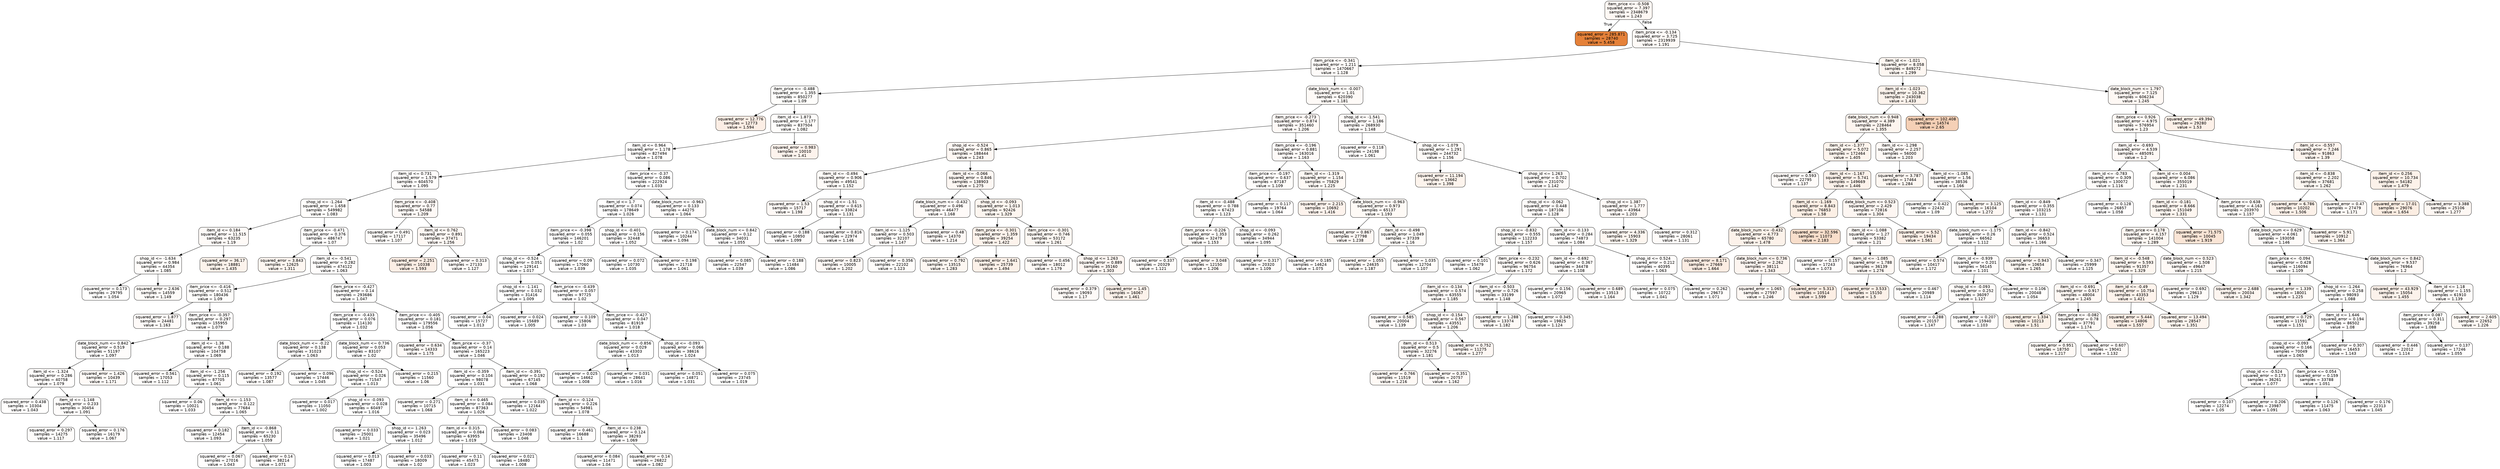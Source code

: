 digraph Tree {
node [shape=box, style="filled, rounded", color="black", fontname="helvetica"] ;
edge [fontname="helvetica"] ;
0 [label="item_price <= -0.508\nsquared_error = 7.397\nsamples = 2348679\nvalue = 1.243", fillcolor="#fef8f4"] ;
1 [label="squared_error = 285.871\nsamples = 28740\nvalue = 5.458", fillcolor="#e58139"] ;
0 -> 1 [labeldistance=2.5, labelangle=45, headlabel="True"] ;
2 [label="item_price <= -0.134\nsquared_error = 3.725\nsamples = 2319939\nvalue = 1.191", fillcolor="#fefaf7"] ;
0 -> 2 [labeldistance=2.5, labelangle=-45, headlabel="False"] ;
3 [label="item_price <= -0.341\nsquared_error = 1.211\nsamples = 1470667\nvalue = 1.128", fillcolor="#fefbf9"] ;
2 -> 3 ;
4 [label="item_price <= -0.488\nsquared_error = 1.355\nsamples = 850277\nvalue = 1.09", fillcolor="#fefdfb"] ;
3 -> 4 ;
5 [label="squared_error = 12.776\nsamples = 12773\nvalue = 1.594", fillcolor="#fceee5"] ;
4 -> 5 ;
6 [label="item_id <= 1.873\nsquared_error = 1.177\nsamples = 837504\nvalue = 1.082", fillcolor="#fffdfb"] ;
4 -> 6 ;
7 [label="item_id <= 0.964\nsquared_error = 1.178\nsamples = 827494\nvalue = 1.078", fillcolor="#fffdfc"] ;
6 -> 7 ;
8 [label="item_id <= 0.731\nsquared_error = 1.579\nsamples = 604570\nvalue = 1.095", fillcolor="#fefcfb"] ;
7 -> 8 ;
9 [label="shop_id <= -1.264\nsquared_error = 1.658\nsamples = 549982\nvalue = 1.083", fillcolor="#fffdfb"] ;
8 -> 9 ;
10 [label="item_id <= 0.184\nsquared_error = 11.515\nsamples = 63235\nvalue = 1.19", fillcolor="#fefaf7"] ;
9 -> 10 ;
11 [label="shop_id <= -1.634\nsquared_error = 0.984\nsamples = 44354\nvalue = 1.085", fillcolor="#fffdfb"] ;
10 -> 11 ;
12 [label="squared_error = 0.173\nsamples = 29795\nvalue = 1.054", fillcolor="#fffefd"] ;
11 -> 12 ;
13 [label="squared_error = 2.636\nsamples = 14559\nvalue = 1.149", fillcolor="#fefbf8"] ;
11 -> 13 ;
14 [label="squared_error = 36.17\nsamples = 18881\nvalue = 1.435", fillcolor="#fcf3ec"] ;
10 -> 14 ;
15 [label="item_price <= -0.471\nsquared_error = 0.376\nsamples = 486747\nvalue = 1.07", fillcolor="#fffdfc"] ;
9 -> 15 ;
16 [label="squared_error = 3.843\nsamples = 12625\nvalue = 1.311", fillcolor="#fdf6f1"] ;
15 -> 16 ;
17 [label="item_id <= -0.541\nsquared_error = 0.282\nsamples = 474122\nvalue = 1.063", fillcolor="#fffdfc"] ;
15 -> 17 ;
18 [label="item_price <= -0.416\nsquared_error = 0.512\nsamples = 180436\nvalue = 1.09", fillcolor="#fefdfb"] ;
17 -> 18 ;
19 [label="squared_error = 1.877\nsamples = 24481\nvalue = 1.163", fillcolor="#fefaf8"] ;
18 -> 19 ;
20 [label="item_price <= -0.357\nsquared_error = 0.297\nsamples = 155955\nvalue = 1.079", fillcolor="#fffdfc"] ;
18 -> 20 ;
21 [label="date_block_num <= 0.842\nsquared_error = 0.519\nsamples = 51197\nvalue = 1.097", fillcolor="#fefcfb"] ;
20 -> 21 ;
22 [label="item_id <= -1.324\nsquared_error = 0.286\nsamples = 40758\nvalue = 1.079", fillcolor="#fffdfc"] ;
21 -> 22 ;
23 [label="squared_error = 0.438\nsamples = 10304\nvalue = 1.043", fillcolor="#fffefd"] ;
22 -> 23 ;
24 [label="item_id <= -1.148\nsquared_error = 0.233\nsamples = 30454\nvalue = 1.091", fillcolor="#fefcfb"] ;
22 -> 24 ;
25 [label="squared_error = 0.297\nsamples = 14275\nvalue = 1.117", fillcolor="#fefcfa"] ;
24 -> 25 ;
26 [label="squared_error = 0.176\nsamples = 16179\nvalue = 1.067", fillcolor="#fffdfc"] ;
24 -> 26 ;
27 [label="squared_error = 1.426\nsamples = 10439\nvalue = 1.171", fillcolor="#fefaf7"] ;
21 -> 27 ;
28 [label="item_id <= -1.36\nsquared_error = 0.188\nsamples = 104758\nvalue = 1.069", fillcolor="#fffdfc"] ;
20 -> 28 ;
29 [label="squared_error = 0.561\nsamples = 17053\nvalue = 1.112", fillcolor="#fefcfa"] ;
28 -> 29 ;
30 [label="item_id <= -1.256\nsquared_error = 0.115\nsamples = 87705\nvalue = 1.061", fillcolor="#fffdfc"] ;
28 -> 30 ;
31 [label="squared_error = 0.06\nsamples = 10021\nvalue = 1.033", fillcolor="#fffefe"] ;
30 -> 31 ;
32 [label="item_id <= -1.153\nsquared_error = 0.122\nsamples = 77684\nvalue = 1.065", fillcolor="#fffdfc"] ;
30 -> 32 ;
33 [label="squared_error = 0.182\nsamples = 12454\nvalue = 1.093", fillcolor="#fefcfb"] ;
32 -> 33 ;
34 [label="item_id <= -0.868\nsquared_error = 0.11\nsamples = 65230\nvalue = 1.059", fillcolor="#fffdfc"] ;
32 -> 34 ;
35 [label="squared_error = 0.067\nsamples = 27016\nvalue = 1.043", fillcolor="#fffefd"] ;
34 -> 35 ;
36 [label="squared_error = 0.14\nsamples = 38214\nvalue = 1.071", fillcolor="#fffdfc"] ;
34 -> 36 ;
37 [label="item_price <= -0.427\nsquared_error = 0.14\nsamples = 293686\nvalue = 1.047", fillcolor="#fffefd"] ;
17 -> 37 ;
38 [label="item_price <= -0.433\nsquared_error = 0.076\nsamples = 114130\nvalue = 1.032", fillcolor="#fffefe"] ;
37 -> 38 ;
39 [label="date_block_num <= -0.22\nsquared_error = 0.138\nsamples = 31023\nvalue = 1.063", fillcolor="#fffdfc"] ;
38 -> 39 ;
40 [label="squared_error = 0.192\nsamples = 13577\nvalue = 1.087", fillcolor="#fffdfb"] ;
39 -> 40 ;
41 [label="squared_error = 0.096\nsamples = 17446\nvalue = 1.045", fillcolor="#fffefd"] ;
39 -> 41 ;
42 [label="date_block_num <= 0.736\nsquared_error = 0.053\nsamples = 83107\nvalue = 1.02", fillcolor="#fffefe"] ;
38 -> 42 ;
43 [label="shop_id <= -0.524\nsquared_error = 0.026\nsamples = 71547\nvalue = 1.013", fillcolor="#fffffe"] ;
42 -> 43 ;
44 [label="squared_error = 0.017\nsamples = 11050\nvalue = 1.002", fillcolor="#ffffff"] ;
43 -> 44 ;
45 [label="shop_id <= -0.093\nsquared_error = 0.028\nsamples = 60497\nvalue = 1.016", fillcolor="#fffffe"] ;
43 -> 45 ;
46 [label="squared_error = 0.033\nsamples = 25001\nvalue = 1.021", fillcolor="#fffefe"] ;
45 -> 46 ;
47 [label="shop_id <= 1.263\nsquared_error = 0.023\nsamples = 35496\nvalue = 1.012", fillcolor="#ffffff"] ;
45 -> 47 ;
48 [label="squared_error = 0.013\nsamples = 17487\nvalue = 1.003", fillcolor="#ffffff"] ;
47 -> 48 ;
49 [label="squared_error = 0.033\nsamples = 18009\nvalue = 1.02", fillcolor="#fffefe"] ;
47 -> 49 ;
50 [label="squared_error = 0.215\nsamples = 11560\nvalue = 1.06", fillcolor="#fffdfc"] ;
42 -> 50 ;
51 [label="item_price <= -0.405\nsquared_error = 0.181\nsamples = 179556\nvalue = 1.056", fillcolor="#fffdfd"] ;
37 -> 51 ;
52 [label="squared_error = 0.634\nsamples = 14333\nvalue = 1.175", fillcolor="#fefaf7"] ;
51 -> 52 ;
53 [label="item_price <= -0.37\nsquared_error = 0.14\nsamples = 165223\nvalue = 1.046", fillcolor="#fffefd"] ;
51 -> 53 ;
54 [label="item_id <= -0.359\nsquared_error = 0.104\nsamples = 98078\nvalue = 1.031", fillcolor="#fffefe"] ;
53 -> 54 ;
55 [label="squared_error = 0.271\nsamples = 10715\nvalue = 1.068", fillcolor="#fffdfc"] ;
54 -> 55 ;
56 [label="item_id <= 0.465\nsquared_error = 0.084\nsamples = 87363\nvalue = 1.026", fillcolor="#fffefe"] ;
54 -> 56 ;
57 [label="item_id <= 0.315\nsquared_error = 0.084\nsamples = 63955\nvalue = 1.019", fillcolor="#fffffe"] ;
56 -> 57 ;
58 [label="squared_error = 0.11\nsamples = 45475\nvalue = 1.023", fillcolor="#fffefe"] ;
57 -> 58 ;
59 [label="squared_error = 0.021\nsamples = 18480\nvalue = 1.008", fillcolor="#ffffff"] ;
57 -> 59 ;
60 [label="squared_error = 0.083\nsamples = 23408\nvalue = 1.046", fillcolor="#fffefd"] ;
56 -> 60 ;
61 [label="item_id <= -0.391\nsquared_error = 0.192\nsamples = 67145\nvalue = 1.068", fillcolor="#fffdfc"] ;
53 -> 61 ;
62 [label="squared_error = 0.035\nsamples = 12164\nvalue = 1.022", fillcolor="#fffefe"] ;
61 -> 62 ;
63 [label="item_id <= -0.124\nsquared_error = 0.226\nsamples = 54981\nvalue = 1.078", fillcolor="#fffdfc"] ;
61 -> 63 ;
64 [label="squared_error = 0.461\nsamples = 16688\nvalue = 1.1", fillcolor="#fefcfb"] ;
63 -> 64 ;
65 [label="item_id <= 0.238\nsquared_error = 0.124\nsamples = 38293\nvalue = 1.069", fillcolor="#fffdfc"] ;
63 -> 65 ;
66 [label="squared_error = 0.084\nsamples = 11471\nvalue = 1.04", fillcolor="#fffefd"] ;
65 -> 66 ;
67 [label="squared_error = 0.14\nsamples = 26822\nvalue = 1.082", fillcolor="#fffdfb"] ;
65 -> 67 ;
68 [label="item_price <= -0.408\nsquared_error = 0.77\nsamples = 54588\nvalue = 1.209", fillcolor="#fef9f6"] ;
8 -> 68 ;
69 [label="squared_error = 0.491\nsamples = 17117\nvalue = 1.107", fillcolor="#fefcfa"] ;
68 -> 69 ;
70 [label="item_id <= 0.762\nsquared_error = 0.891\nsamples = 37471\nvalue = 1.256", fillcolor="#fef8f4"] ;
68 -> 70 ;
71 [label="squared_error = 2.251\nsamples = 10338\nvalue = 1.593", fillcolor="#fceee5"] ;
70 -> 71 ;
72 [label="squared_error = 0.313\nsamples = 27133\nvalue = 1.127", fillcolor="#fefbf9"] ;
70 -> 72 ;
73 [label="item_price <= -0.37\nsquared_error = 0.086\nsamples = 222924\nvalue = 1.033", fillcolor="#fffefe"] ;
7 -> 73 ;
74 [label="item_id <= 1.7\nsquared_error = 0.074\nsamples = 178649\nvalue = 1.026", fillcolor="#fffefe"] ;
73 -> 74 ;
75 [label="item_price <= -0.398\nsquared_error = 0.055\nsamples = 146201\nvalue = 1.02", fillcolor="#fffefe"] ;
74 -> 75 ;
76 [label="shop_id <= -0.524\nsquared_error = 0.051\nsamples = 129141\nvalue = 1.017", fillcolor="#fffffe"] ;
75 -> 76 ;
77 [label="shop_id <= -1.141\nsquared_error = 0.032\nsamples = 31416\nvalue = 1.009", fillcolor="#ffffff"] ;
76 -> 77 ;
78 [label="squared_error = 0.04\nsamples = 15727\nvalue = 1.013", fillcolor="#ffffff"] ;
77 -> 78 ;
79 [label="squared_error = 0.024\nsamples = 15689\nvalue = 1.005", fillcolor="#ffffff"] ;
77 -> 79 ;
80 [label="item_price <= -0.439\nsquared_error = 0.057\nsamples = 97725\nvalue = 1.02", fillcolor="#fffefe"] ;
76 -> 80 ;
81 [label="squared_error = 0.109\nsamples = 15806\nvalue = 1.03", fillcolor="#fffefe"] ;
80 -> 81 ;
82 [label="item_price <= -0.427\nsquared_error = 0.047\nsamples = 81919\nvalue = 1.018", fillcolor="#fffffe"] ;
80 -> 82 ;
83 [label="date_block_num <= -0.856\nsquared_error = 0.029\nsamples = 43303\nvalue = 1.013", fillcolor="#fffffe"] ;
82 -> 83 ;
84 [label="squared_error = 0.025\nsamples = 14662\nvalue = 1.008", fillcolor="#ffffff"] ;
83 -> 84 ;
85 [label="squared_error = 0.031\nsamples = 28641\nvalue = 1.016", fillcolor="#fffffe"] ;
83 -> 85 ;
86 [label="shop_id <= -0.093\nsquared_error = 0.066\nsamples = 38616\nvalue = 1.024", fillcolor="#fffefe"] ;
82 -> 86 ;
87 [label="squared_error = 0.051\nsamples = 14871\nvalue = 1.031", fillcolor="#fffefe"] ;
86 -> 87 ;
88 [label="squared_error = 0.075\nsamples = 23745\nvalue = 1.019", fillcolor="#fffffe"] ;
86 -> 88 ;
89 [label="squared_error = 0.09\nsamples = 17060\nvalue = 1.039", fillcolor="#fffefd"] ;
75 -> 89 ;
90 [label="shop_id <= -0.401\nsquared_error = 0.156\nsamples = 32448\nvalue = 1.052", fillcolor="#fffefd"] ;
74 -> 90 ;
91 [label="squared_error = 0.072\nsamples = 10730\nvalue = 1.035", fillcolor="#fffefe"] ;
90 -> 91 ;
92 [label="squared_error = 0.198\nsamples = 21718\nvalue = 1.061", fillcolor="#fffdfc"] ;
90 -> 92 ;
93 [label="date_block_num <= -0.963\nsquared_error = 0.133\nsamples = 44275\nvalue = 1.064", fillcolor="#fffdfc"] ;
73 -> 93 ;
94 [label="squared_error = 0.174\nsamples = 10244\nvalue = 1.094", fillcolor="#fefcfb"] ;
93 -> 94 ;
95 [label="date_block_num <= 0.842\nsquared_error = 0.12\nsamples = 34031\nvalue = 1.055", fillcolor="#fffdfd"] ;
93 -> 95 ;
96 [label="squared_error = 0.085\nsamples = 22547\nvalue = 1.039", fillcolor="#fffefd"] ;
95 -> 96 ;
97 [label="squared_error = 0.188\nsamples = 11484\nvalue = 1.086", fillcolor="#fffdfb"] ;
95 -> 97 ;
98 [label="squared_error = 0.983\nsamples = 10010\nvalue = 1.41", fillcolor="#fdf3ed"] ;
6 -> 98 ;
99 [label="date_block_num <= -0.007\nsquared_error = 1.01\nsamples = 620390\nvalue = 1.181", fillcolor="#fefaf7"] ;
3 -> 99 ;
100 [label="item_price <= -0.273\nsquared_error = 0.874\nsamples = 351460\nvalue = 1.206", fillcolor="#fef9f6"] ;
99 -> 100 ;
101 [label="shop_id <= -0.524\nsquared_error = 0.865\nsamples = 188444\nvalue = 1.243", fillcolor="#fef8f4"] ;
100 -> 101 ;
102 [label="item_id <= -0.494\nsquared_error = 0.906\nsamples = 49541\nvalue = 1.152", fillcolor="#fefbf8"] ;
101 -> 102 ;
103 [label="squared_error = 1.53\nsamples = 15717\nvalue = 1.198", fillcolor="#fef9f6"] ;
102 -> 103 ;
104 [label="shop_id <= -1.51\nsquared_error = 0.615\nsamples = 33824\nvalue = 1.131", fillcolor="#fefbf9"] ;
102 -> 104 ;
105 [label="squared_error = 0.188\nsamples = 10850\nvalue = 1.099", fillcolor="#fefcfb"] ;
104 -> 105 ;
106 [label="squared_error = 0.816\nsamples = 22974\nvalue = 1.146", fillcolor="#fefbf9"] ;
104 -> 106 ;
107 [label="item_id <= -0.066\nsquared_error = 0.846\nsamples = 138903\nvalue = 1.275", fillcolor="#fdf7f3"] ;
101 -> 107 ;
108 [label="date_block_num <= -0.432\nsquared_error = 0.496\nsamples = 46477\nvalue = 1.168", fillcolor="#fefaf8"] ;
107 -> 108 ;
109 [label="item_id <= -1.125\nsquared_error = 0.503\nsamples = 32107\nvalue = 1.147", fillcolor="#fefbf9"] ;
108 -> 109 ;
110 [label="squared_error = 0.823\nsamples = 10005\nvalue = 1.202", fillcolor="#fef9f6"] ;
109 -> 110 ;
111 [label="squared_error = 0.356\nsamples = 22102\nvalue = 1.123", fillcolor="#fefcfa"] ;
109 -> 111 ;
112 [label="squared_error = 0.48\nsamples = 14370\nvalue = 1.214", fillcolor="#fef9f6"] ;
108 -> 112 ;
113 [label="shop_id <= -0.093\nsquared_error = 1.013\nsamples = 92426\nvalue = 1.329", fillcolor="#fdf6f0"] ;
107 -> 113 ;
114 [label="item_price <= -0.301\nsquared_error = 1.359\nsamples = 39254\nvalue = 1.422", fillcolor="#fdf3ec"] ;
113 -> 114 ;
115 [label="squared_error = 0.792\nsamples = 13515\nvalue = 1.283", fillcolor="#fdf7f2"] ;
114 -> 115 ;
116 [label="squared_error = 1.641\nsamples = 25739\nvalue = 1.494", fillcolor="#fcf1e9"] ;
114 -> 116 ;
117 [label="item_price <= -0.301\nsquared_error = 0.746\nsamples = 53172\nvalue = 1.261", fillcolor="#fdf8f3"] ;
113 -> 117 ;
118 [label="squared_error = 0.456\nsamples = 18012\nvalue = 1.179", fillcolor="#fefaf7"] ;
117 -> 118 ;
119 [label="shop_id <= 1.263\nsquared_error = 0.889\nsamples = 35160\nvalue = 1.303", fillcolor="#fdf6f2"] ;
117 -> 119 ;
120 [label="squared_error = 0.379\nsamples = 19093\nvalue = 1.17", fillcolor="#fefaf8"] ;
119 -> 120 ;
121 [label="squared_error = 1.45\nsamples = 16067\nvalue = 1.461", fillcolor="#fcf2eb"] ;
119 -> 121 ;
122 [label="item_price <= -0.196\nsquared_error = 0.881\nsamples = 163016\nvalue = 1.163", fillcolor="#fefaf8"] ;
100 -> 122 ;
123 [label="item_price <= -0.197\nsquared_error = 0.637\nsamples = 87187\nvalue = 1.109", fillcolor="#fefcfa"] ;
122 -> 123 ;
124 [label="item_id <= -0.488\nsquared_error = 0.788\nsamples = 67423\nvalue = 1.123", fillcolor="#fefcfa"] ;
123 -> 124 ;
125 [label="item_price <= -0.226\nsquared_error = 1.353\nsamples = 32479\nvalue = 1.153", fillcolor="#fefbf8"] ;
124 -> 125 ;
126 [label="squared_error = 0.337\nsamples = 20329\nvalue = 1.121", fillcolor="#fefcfa"] ;
125 -> 126 ;
127 [label="squared_error = 3.048\nsamples = 12150\nvalue = 1.206", fillcolor="#fef9f6"] ;
125 -> 127 ;
128 [label="shop_id <= -0.093\nsquared_error = 0.262\nsamples = 34944\nvalue = 1.095", fillcolor="#fefcfb"] ;
124 -> 128 ;
129 [label="squared_error = 0.317\nsamples = 20320\nvalue = 1.109", fillcolor="#fefcfa"] ;
128 -> 129 ;
130 [label="squared_error = 0.185\nsamples = 14624\nvalue = 1.075", fillcolor="#fffdfc"] ;
128 -> 130 ;
131 [label="squared_error = 0.117\nsamples = 19764\nvalue = 1.064", fillcolor="#fffdfc"] ;
123 -> 131 ;
132 [label="item_id <= -1.319\nsquared_error = 1.154\nsamples = 75829\nvalue = 1.225", fillcolor="#fef9f5"] ;
122 -> 132 ;
133 [label="squared_error = 2.215\nsamples = 10692\nvalue = 1.416", fillcolor="#fdf3ed"] ;
132 -> 133 ;
134 [label="date_block_num <= -0.963\nsquared_error = 0.973\nsamples = 65137\nvalue = 1.193", fillcolor="#fefaf6"] ;
132 -> 134 ;
135 [label="squared_error = 0.867\nsamples = 27798\nvalue = 1.238", fillcolor="#fef8f4"] ;
134 -> 135 ;
136 [label="item_id <= -0.498\nsquared_error = 1.049\nsamples = 37339\nvalue = 1.16", fillcolor="#fefbf8"] ;
134 -> 136 ;
137 [label="squared_error = 1.055\nsamples = 24635\nvalue = 1.187", fillcolor="#fefaf7"] ;
136 -> 137 ;
138 [label="squared_error = 1.035\nsamples = 12704\nvalue = 1.107", fillcolor="#fefcfa"] ;
136 -> 138 ;
139 [label="shop_id <= -1.541\nsquared_error = 1.186\nsamples = 268930\nvalue = 1.148", fillcolor="#fefbf9"] ;
99 -> 139 ;
140 [label="squared_error = 0.118\nsamples = 24198\nvalue = 1.061", fillcolor="#fffdfc"] ;
139 -> 140 ;
141 [label="shop_id <= -1.079\nsquared_error = 1.291\nsamples = 244732\nvalue = 1.156", fillcolor="#fefbf8"] ;
139 -> 141 ;
142 [label="squared_error = 11.194\nsamples = 13662\nvalue = 1.398", fillcolor="#fdf4ed"] ;
141 -> 142 ;
143 [label="shop_id <= 1.263\nsquared_error = 0.702\nsamples = 231070\nvalue = 1.142", fillcolor="#fefbf9"] ;
141 -> 143 ;
144 [label="shop_id <= -0.062\nsquared_error = 0.448\nsamples = 187106\nvalue = 1.128", fillcolor="#fefbf9"] ;
143 -> 144 ;
145 [label="shop_id <= -0.832\nsquared_error = 0.555\nsamples = 112233\nvalue = 1.157", fillcolor="#fefbf8"] ;
144 -> 145 ;
146 [label="squared_error = 0.101\nsamples = 15479\nvalue = 1.062", fillcolor="#fffdfc"] ;
145 -> 146 ;
147 [label="item_price <= -0.232\nsquared_error = 0.626\nsamples = 96754\nvalue = 1.172", fillcolor="#fefaf7"] ;
145 -> 147 ;
148 [label="item_id <= -0.134\nsquared_error = 0.574\nsamples = 63555\nvalue = 1.185", fillcolor="#fefaf7"] ;
147 -> 148 ;
149 [label="squared_error = 0.585\nsamples = 20004\nvalue = 1.139", fillcolor="#fefbf9"] ;
148 -> 149 ;
150 [label="shop_id <= -0.154\nsquared_error = 0.567\nsamples = 43551\nvalue = 1.206", fillcolor="#fef9f6"] ;
148 -> 150 ;
151 [label="item_id <= 0.513\nsquared_error = 0.5\nsamples = 32276\nvalue = 1.181", fillcolor="#fefaf7"] ;
150 -> 151 ;
152 [label="squared_error = 0.766\nsamples = 11519\nvalue = 1.216", fillcolor="#fef9f5"] ;
151 -> 152 ;
153 [label="squared_error = 0.351\nsamples = 20757\nvalue = 1.162", fillcolor="#fefaf8"] ;
151 -> 153 ;
154 [label="squared_error = 0.752\nsamples = 11275\nvalue = 1.277", fillcolor="#fdf7f3"] ;
150 -> 154 ;
155 [label="item_id <= -0.503\nsquared_error = 0.726\nsamples = 33199\nvalue = 1.148", fillcolor="#fefbf9"] ;
147 -> 155 ;
156 [label="squared_error = 1.288\nsamples = 13374\nvalue = 1.182", fillcolor="#fefaf7"] ;
155 -> 156 ;
157 [label="squared_error = 0.345\nsamples = 19825\nvalue = 1.124", fillcolor="#fefcfa"] ;
155 -> 157 ;
158 [label="item_id <= -0.133\nsquared_error = 0.284\nsamples = 74873\nvalue = 1.084", fillcolor="#fffdfb"] ;
144 -> 158 ;
159 [label="item_id <= -0.692\nsquared_error = 0.367\nsamples = 34478\nvalue = 1.108", fillcolor="#fefcfa"] ;
158 -> 159 ;
160 [label="squared_error = 0.156\nsamples = 20965\nvalue = 1.072", fillcolor="#fffdfc"] ;
159 -> 160 ;
161 [label="squared_error = 0.689\nsamples = 13513\nvalue = 1.164", fillcolor="#fefaf8"] ;
159 -> 161 ;
162 [label="shop_id <= 0.524\nsquared_error = 0.212\nsamples = 40395\nvalue = 1.063", fillcolor="#fffdfc"] ;
158 -> 162 ;
163 [label="squared_error = 0.075\nsamples = 10722\nvalue = 1.041", fillcolor="#fffefd"] ;
162 -> 163 ;
164 [label="squared_error = 0.262\nsamples = 29673\nvalue = 1.071", fillcolor="#fffdfc"] ;
162 -> 164 ;
165 [label="shop_id <= 1.387\nsquared_error = 1.777\nsamples = 43964\nvalue = 1.203", fillcolor="#fef9f6"] ;
143 -> 165 ;
166 [label="squared_error = 4.336\nsamples = 15903\nvalue = 1.329", fillcolor="#fdf6f0"] ;
165 -> 166 ;
167 [label="squared_error = 0.312\nsamples = 28061\nvalue = 1.131", fillcolor="#fefbf9"] ;
165 -> 167 ;
168 [label="item_id <= -1.021\nsquared_error = 8.058\nsamples = 849272\nvalue = 1.299", fillcolor="#fdf7f2"] ;
2 -> 168 ;
169 [label="item_id <= -1.023\nsquared_error = 10.362\nsamples = 243038\nvalue = 1.433", fillcolor="#fcf3ec"] ;
168 -> 169 ;
170 [label="date_block_num <= 0.948\nsquared_error = 4.389\nsamples = 228464\nvalue = 1.355", fillcolor="#fdf5ef"] ;
169 -> 170 ;
171 [label="item_id <= -1.377\nsquared_error = 5.072\nsamples = 172464\nvalue = 1.405", fillcolor="#fdf4ed"] ;
170 -> 171 ;
172 [label="squared_error = 0.593\nsamples = 22795\nvalue = 1.137", fillcolor="#fefbf9"] ;
171 -> 172 ;
173 [label="item_id <= -1.167\nsquared_error = 5.741\nsamples = 149669\nvalue = 1.446", fillcolor="#fcf2eb"] ;
171 -> 173 ;
174 [label="item_id <= -1.169\nsquared_error = 8.843\nsamples = 76853\nvalue = 1.58", fillcolor="#fcefe5"] ;
173 -> 174 ;
175 [label="date_block_num <= -0.432\nsquared_error = 4.773\nsamples = 65780\nvalue = 1.478", fillcolor="#fcf2ea"] ;
174 -> 175 ;
176 [label="squared_error = 8.171\nsamples = 27669\nvalue = 1.664", fillcolor="#fbece2"] ;
175 -> 176 ;
177 [label="date_block_num <= 0.736\nsquared_error = 2.262\nsamples = 38111\nvalue = 1.343", fillcolor="#fdf5f0"] ;
175 -> 177 ;
178 [label="squared_error = 1.065\nsamples = 27597\nvalue = 1.246", fillcolor="#fef8f4"] ;
177 -> 178 ;
179 [label="squared_error = 5.313\nsamples = 10514\nvalue = 1.599", fillcolor="#fceee4"] ;
177 -> 179 ;
180 [label="squared_error = 32.596\nsamples = 11073\nvalue = 2.183", fillcolor="#f8decb"] ;
174 -> 180 ;
181 [label="date_block_num <= 0.523\nsquared_error = 2.429\nsamples = 72816\nvalue = 1.304", fillcolor="#fdf6f2"] ;
173 -> 181 ;
182 [label="item_id <= -1.088\nsquared_error = 1.27\nsamples = 53382\nvalue = 1.21", fillcolor="#fef9f6"] ;
181 -> 182 ;
183 [label="squared_error = 0.157\nsamples = 17243\nvalue = 1.073", fillcolor="#fffdfc"] ;
182 -> 183 ;
184 [label="item_id <= -1.085\nsquared_error = 1.788\nsamples = 36139\nvalue = 1.276", fillcolor="#fdf7f3"] ;
182 -> 184 ;
185 [label="squared_error = 3.533\nsamples = 15150\nvalue = 1.5", fillcolor="#fcf1e9"] ;
184 -> 185 ;
186 [label="squared_error = 0.467\nsamples = 20989\nvalue = 1.114", fillcolor="#fefcfa"] ;
184 -> 186 ;
187 [label="squared_error = 5.52\nsamples = 19434\nvalue = 1.561", fillcolor="#fcefe6"] ;
181 -> 187 ;
188 [label="item_id <= -1.298\nsquared_error = 2.257\nsamples = 56000\nvalue = 1.203", fillcolor="#fef9f6"] ;
170 -> 188 ;
189 [label="squared_error = 3.787\nsamples = 17464\nvalue = 1.284", fillcolor="#fdf7f2"] ;
188 -> 189 ;
190 [label="item_id <= -1.085\nsquared_error = 1.56\nsamples = 38536\nvalue = 1.166", fillcolor="#fefaf8"] ;
188 -> 190 ;
191 [label="squared_error = 0.422\nsamples = 22432\nvalue = 1.09", fillcolor="#fefdfb"] ;
190 -> 191 ;
192 [label="squared_error = 3.125\nsamples = 16104\nvalue = 1.272", fillcolor="#fdf7f3"] ;
190 -> 192 ;
193 [label="squared_error = 102.408\nsamples = 14574\nvalue = 2.65", fillcolor="#f5d0b6"] ;
169 -> 193 ;
194 [label="date_block_num <= 1.797\nsquared_error = 7.125\nsamples = 606234\nvalue = 1.245", fillcolor="#fef8f4"] ;
168 -> 194 ;
195 [label="item_price <= 0.926\nsquared_error = 4.975\nsamples = 576954\nvalue = 1.23", fillcolor="#fef9f5"] ;
194 -> 195 ;
196 [label="item_id <= -0.693\nsquared_error = 4.539\nsamples = 485091\nvalue = 1.2", fillcolor="#fef9f6"] ;
195 -> 196 ;
197 [label="item_id <= -0.783\nsquared_error = 0.309\nsamples = 130072\nvalue = 1.116", fillcolor="#fefcfa"] ;
196 -> 197 ;
198 [label="item_id <= -0.849\nsquared_error = 0.355\nsamples = 103215\nvalue = 1.131", fillcolor="#fefbf9"] ;
197 -> 198 ;
199 [label="date_block_num <= -1.175\nsquared_error = 0.26\nsamples = 66562\nvalue = 1.112", fillcolor="#fefcfa"] ;
198 -> 199 ;
200 [label="squared_error = 0.574\nsamples = 10417\nvalue = 1.172", fillcolor="#fefaf7"] ;
199 -> 200 ;
201 [label="item_id <= -0.939\nsquared_error = 0.201\nsamples = 56145\nvalue = 1.101", fillcolor="#fefcfb"] ;
199 -> 201 ;
202 [label="shop_id <= -0.093\nsquared_error = 0.252\nsamples = 36097\nvalue = 1.127", fillcolor="#fefbf9"] ;
201 -> 202 ;
203 [label="squared_error = 0.288\nsamples = 20157\nvalue = 1.147", fillcolor="#fefbf9"] ;
202 -> 203 ;
204 [label="squared_error = 0.207\nsamples = 15940\nvalue = 1.103", fillcolor="#fefcfb"] ;
202 -> 204 ;
205 [label="squared_error = 0.106\nsamples = 20048\nvalue = 1.054", fillcolor="#fffefd"] ;
201 -> 205 ;
206 [label="item_id <= -0.842\nsquared_error = 0.524\nsamples = 36653\nvalue = 1.166", fillcolor="#fefaf8"] ;
198 -> 206 ;
207 [label="squared_error = 0.943\nsamples = 10654\nvalue = 1.265", fillcolor="#fdf8f3"] ;
206 -> 207 ;
208 [label="squared_error = 0.347\nsamples = 25999\nvalue = 1.125", fillcolor="#fefcfa"] ;
206 -> 208 ;
209 [label="squared_error = 0.128\nsamples = 26857\nvalue = 1.058", fillcolor="#fffdfd"] ;
197 -> 209 ;
210 [label="item_id <= 0.004\nsquared_error = 6.086\nsamples = 355019\nvalue = 1.231", fillcolor="#fef9f5"] ;
196 -> 210 ;
211 [label="item_id <= -0.181\nsquared_error = 8.666\nsamples = 151049\nvalue = 1.331", fillcolor="#fdf6f0"] ;
210 -> 211 ;
212 [label="item_price <= 0.178\nsquared_error = 4.157\nsamples = 141004\nvalue = 1.289", fillcolor="#fdf7f2"] ;
211 -> 212 ;
213 [label="item_id <= -0.548\nsquared_error = 5.593\nsamples = 91357\nvalue = 1.329", fillcolor="#fdf6f0"] ;
212 -> 213 ;
214 [label="item_id <= -0.691\nsquared_error = 0.917\nsamples = 48004\nvalue = 1.245", fillcolor="#fef8f4"] ;
213 -> 214 ;
215 [label="squared_error = 1.334\nsamples = 10213\nvalue = 1.51", fillcolor="#fcf1e8"] ;
214 -> 215 ;
216 [label="item_price <= -0.082\nsquared_error = 0.78\nsamples = 37791\nvalue = 1.174", fillcolor="#fefaf7"] ;
214 -> 216 ;
217 [label="squared_error = 0.951\nsamples = 18750\nvalue = 1.217", fillcolor="#fef9f5"] ;
216 -> 217 ;
218 [label="squared_error = 0.607\nsamples = 19041\nvalue = 1.132", fillcolor="#fefbf9"] ;
216 -> 218 ;
219 [label="item_id <= -0.49\nsquared_error = 10.754\nsamples = 43353\nvalue = 1.421", fillcolor="#fdf3ec"] ;
213 -> 219 ;
220 [label="squared_error = 5.444\nsamples = 14806\nvalue = 1.557", fillcolor="#fcefe6"] ;
219 -> 220 ;
221 [label="squared_error = 13.494\nsamples = 28547\nvalue = 1.351", fillcolor="#fdf5ef"] ;
219 -> 221 ;
222 [label="date_block_num <= 0.523\nsquared_error = 1.508\nsamples = 49647\nvalue = 1.215", fillcolor="#fef9f6"] ;
212 -> 222 ;
223 [label="squared_error = 0.692\nsamples = 29613\nvalue = 1.129", fillcolor="#fefbf9"] ;
222 -> 223 ;
224 [label="squared_error = 2.688\nsamples = 20034\nvalue = 1.342", fillcolor="#fdf5f0"] ;
222 -> 224 ;
225 [label="squared_error = 71.575\nsamples = 10045\nvalue = 1.919", fillcolor="#fae5d6"] ;
211 -> 225 ;
226 [label="item_price <= 0.638\nsquared_error = 4.163\nsamples = 203970\nvalue = 1.157", fillcolor="#fefbf8"] ;
210 -> 226 ;
227 [label="date_block_num <= 0.629\nsquared_error = 4.061\nsamples = 193058\nvalue = 1.146", fillcolor="#fefbf9"] ;
226 -> 227 ;
228 [label="item_price <= -0.094\nsquared_error = 0.428\nsamples = 116094\nvalue = 1.109", fillcolor="#fefcfa"] ;
227 -> 228 ;
229 [label="squared_error = 1.339\nsamples = 18001\nvalue = 1.225", fillcolor="#fef9f5"] ;
228 -> 229 ;
230 [label="shop_id <= -1.264\nsquared_error = 0.258\nsamples = 98093\nvalue = 1.088", fillcolor="#fefdfb"] ;
228 -> 230 ;
231 [label="squared_error = 0.729\nsamples = 11591\nvalue = 1.151", fillcolor="#fefbf8"] ;
230 -> 231 ;
232 [label="item_id <= 1.646\nsquared_error = 0.194\nsamples = 86502\nvalue = 1.08", fillcolor="#fffdfc"] ;
230 -> 232 ;
233 [label="shop_id <= -0.093\nsquared_error = 0.166\nsamples = 70049\nvalue = 1.065", fillcolor="#fffdfc"] ;
232 -> 233 ;
234 [label="shop_id <= -0.524\nsquared_error = 0.173\nsamples = 36261\nvalue = 1.077", fillcolor="#fffdfc"] ;
233 -> 234 ;
235 [label="squared_error = 0.107\nsamples = 12274\nvalue = 1.05", fillcolor="#fffefd"] ;
234 -> 235 ;
236 [label="squared_error = 0.206\nsamples = 23987\nvalue = 1.091", fillcolor="#fefcfb"] ;
234 -> 236 ;
237 [label="item_price <= 0.054\nsquared_error = 0.159\nsamples = 33788\nvalue = 1.051", fillcolor="#fffefd"] ;
233 -> 237 ;
238 [label="squared_error = 0.126\nsamples = 11475\nvalue = 1.063", fillcolor="#fffdfc"] ;
237 -> 238 ;
239 [label="squared_error = 0.176\nsamples = 22313\nvalue = 1.045", fillcolor="#fffefd"] ;
237 -> 239 ;
240 [label="squared_error = 0.307\nsamples = 16453\nvalue = 1.143", fillcolor="#fefbf9"] ;
232 -> 240 ;
241 [label="date_block_num <= 0.842\nsquared_error = 9.537\nsamples = 76964\nvalue = 1.2", fillcolor="#fef9f6"] ;
227 -> 241 ;
242 [label="squared_error = 43.929\nsamples = 15054\nvalue = 1.455", fillcolor="#fcf2eb"] ;
241 -> 242 ;
243 [label="item_id <= 1.18\nsquared_error = 1.155\nsamples = 61910\nvalue = 1.139", fillcolor="#fefbf9"] ;
241 -> 243 ;
244 [label="item_price <= 0.087\nsquared_error = 0.311\nsamples = 39258\nvalue = 1.088", fillcolor="#fefdfb"] ;
243 -> 244 ;
245 [label="squared_error = 0.446\nsamples = 22012\nvalue = 1.114", fillcolor="#fefcfa"] ;
244 -> 245 ;
246 [label="squared_error = 0.137\nsamples = 17246\nvalue = 1.055", fillcolor="#fffdfd"] ;
244 -> 246 ;
247 [label="squared_error = 2.605\nsamples = 22652\nvalue = 1.226", fillcolor="#fef9f5"] ;
243 -> 247 ;
248 [label="squared_error = 5.91\nsamples = 10912\nvalue = 1.364", fillcolor="#fdf5ef"] ;
226 -> 248 ;
249 [label="item_id <= -0.557\nsquared_error = 7.246\nsamples = 91863\nvalue = 1.39", fillcolor="#fdf4ee"] ;
195 -> 249 ;
250 [label="item_id <= -0.838\nsquared_error = 2.202\nsamples = 37681\nvalue = 1.262", fillcolor="#fdf8f3"] ;
249 -> 250 ;
251 [label="squared_error = 6.786\nsamples = 10202\nvalue = 1.506", fillcolor="#fcf1e9"] ;
250 -> 251 ;
252 [label="squared_error = 0.47\nsamples = 27479\nvalue = 1.171", fillcolor="#fefaf7"] ;
250 -> 252 ;
253 [label="item_id <= 0.256\nsquared_error = 10.734\nsamples = 54182\nvalue = 1.479", fillcolor="#fcf2ea"] ;
249 -> 253 ;
254 [label="squared_error = 17.01\nsamples = 29076\nvalue = 1.654", fillcolor="#fbede2"] ;
253 -> 254 ;
255 [label="squared_error = 3.388\nsamples = 25106\nvalue = 1.277", fillcolor="#fdf7f3"] ;
253 -> 255 ;
256 [label="squared_error = 49.394\nsamples = 29280\nvalue = 1.53", fillcolor="#fcf0e8"] ;
194 -> 256 ;
}